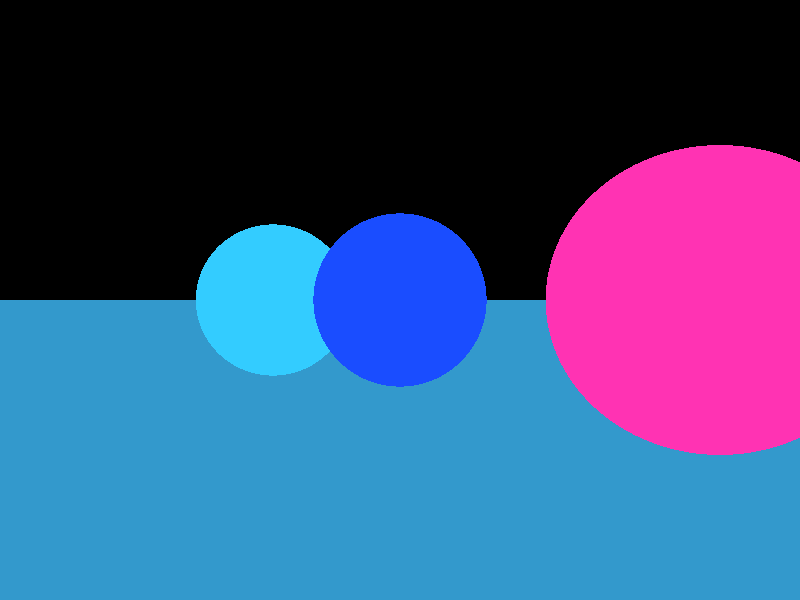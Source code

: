 // depth-of-field test
// Author: Richard Yang


//default camera pointing down negative z
camera {
location  <0, 0, 14>
up        <0,  1,  0>
right     <1.33333, 0,  0>
look_at   <0, 0, 0>
}

light_source {<-100, 100, 100> color rgb <1.5, 1.5, 1.5>}

//Center
sphere { <0, 0, 0>, 2
  pigment { color rgb <0.1, 0.3, 1.0>}
  finish {ambient 0.2 diffuse 0.4 specular 0.3 roughness 0.25}
}

//Left
sphere { <-2, 0, 10>, 1
  pigment { color rgb <1.0, 0.2, 0.7>}
  finish {ambient 0.2 diffuse 0.4 specular 0.4 roughness 0.1}
}

//Right
sphere { <5, 0, -10>, 3
  pigment { color rgb <0.2, 0.8, 1.0>}
  finish {ambient 0.2 diffuse 0.4 specular 0.4 roughness 0.1}
}

plane {<0, 1, 0>, -5
      pigment {color rgb <0.2, 0.6, 0.8>}
      finish {ambient 0.4 diffuse 0.8}
}
